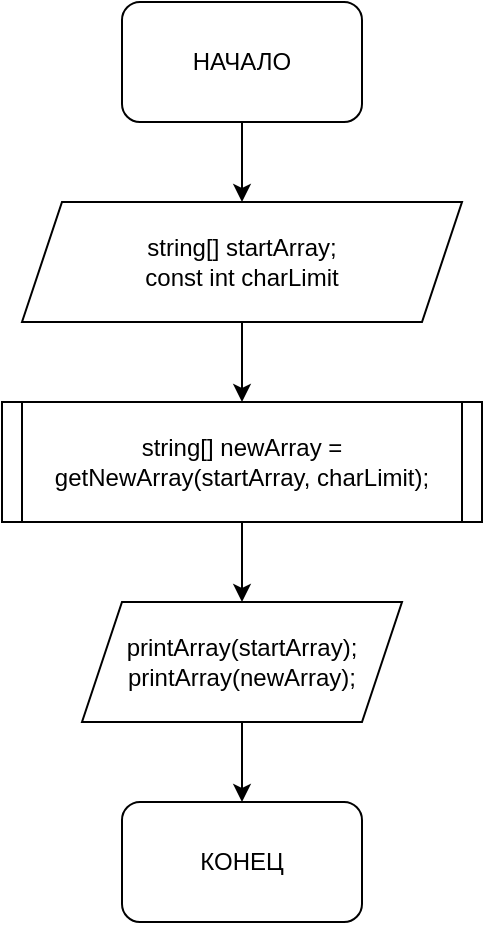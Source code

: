 <mxfile version="20.2.0" type="github">
  <diagram id="FddRzKQ67V2H22bVOV_2" name="Страница 1">
    <mxGraphModel dx="1038" dy="575" grid="1" gridSize="10" guides="1" tooltips="1" connect="1" arrows="1" fold="1" page="1" pageScale="1" pageWidth="827" pageHeight="1169" math="0" shadow="0">
      <root>
        <mxCell id="0" />
        <mxCell id="1" parent="0" />
        <mxCell id="343EDbTgbr2xeD1Sbd6I-7" style="edgeStyle=orthogonalEdgeStyle;rounded=0;orthogonalLoop=1;jettySize=auto;html=1;exitX=0.5;exitY=1;exitDx=0;exitDy=0;entryX=0.5;entryY=0;entryDx=0;entryDy=0;" edge="1" parent="1" source="343EDbTgbr2xeD1Sbd6I-1" target="343EDbTgbr2xeD1Sbd6I-2">
          <mxGeometry relative="1" as="geometry" />
        </mxCell>
        <mxCell id="343EDbTgbr2xeD1Sbd6I-1" value="НАЧАЛО" style="rounded=1;whiteSpace=wrap;html=1;" vertex="1" parent="1">
          <mxGeometry x="360" y="20" width="120" height="60" as="geometry" />
        </mxCell>
        <mxCell id="343EDbTgbr2xeD1Sbd6I-6" style="edgeStyle=orthogonalEdgeStyle;rounded=0;orthogonalLoop=1;jettySize=auto;html=1;exitX=0.5;exitY=1;exitDx=0;exitDy=0;entryX=0.5;entryY=0;entryDx=0;entryDy=0;" edge="1" parent="1" source="343EDbTgbr2xeD1Sbd6I-2" target="343EDbTgbr2xeD1Sbd6I-3">
          <mxGeometry relative="1" as="geometry" />
        </mxCell>
        <mxCell id="343EDbTgbr2xeD1Sbd6I-2" value="string[] startArray;&lt;br&gt;const int charLimit" style="shape=parallelogram;perimeter=parallelogramPerimeter;whiteSpace=wrap;html=1;fixedSize=1;" vertex="1" parent="1">
          <mxGeometry x="310" y="120" width="220" height="60" as="geometry" />
        </mxCell>
        <mxCell id="343EDbTgbr2xeD1Sbd6I-5" value="" style="edgeStyle=orthogonalEdgeStyle;rounded=0;orthogonalLoop=1;jettySize=auto;html=1;entryX=0.5;entryY=0;entryDx=0;entryDy=0;" edge="1" parent="1" source="343EDbTgbr2xeD1Sbd6I-3" target="343EDbTgbr2xeD1Sbd6I-10">
          <mxGeometry relative="1" as="geometry">
            <mxPoint x="420" y="330" as="targetPoint" />
          </mxGeometry>
        </mxCell>
        <mxCell id="343EDbTgbr2xeD1Sbd6I-3" value="string[] newArray = getNewArray(startArray, charLimit);" style="shape=process;whiteSpace=wrap;html=1;backgroundOutline=1;size=0.042;" vertex="1" parent="1">
          <mxGeometry x="300" y="220" width="240" height="60" as="geometry" />
        </mxCell>
        <mxCell id="343EDbTgbr2xeD1Sbd6I-8" value="КОНЕЦ" style="rounded=1;whiteSpace=wrap;html=1;" vertex="1" parent="1">
          <mxGeometry x="360" y="420" width="120" height="60" as="geometry" />
        </mxCell>
        <mxCell id="343EDbTgbr2xeD1Sbd6I-13" style="edgeStyle=orthogonalEdgeStyle;rounded=0;orthogonalLoop=1;jettySize=auto;html=1;exitX=0.5;exitY=1;exitDx=0;exitDy=0;entryX=0.5;entryY=0;entryDx=0;entryDy=0;" edge="1" parent="1" source="343EDbTgbr2xeD1Sbd6I-10" target="343EDbTgbr2xeD1Sbd6I-8">
          <mxGeometry relative="1" as="geometry" />
        </mxCell>
        <mxCell id="343EDbTgbr2xeD1Sbd6I-10" value="printArray(startArray);&lt;br&gt;printArray(newArray);" style="shape=parallelogram;perimeter=parallelogramPerimeter;whiteSpace=wrap;html=1;fixedSize=1;" vertex="1" parent="1">
          <mxGeometry x="340" y="320" width="160" height="60" as="geometry" />
        </mxCell>
      </root>
    </mxGraphModel>
  </diagram>
</mxfile>
